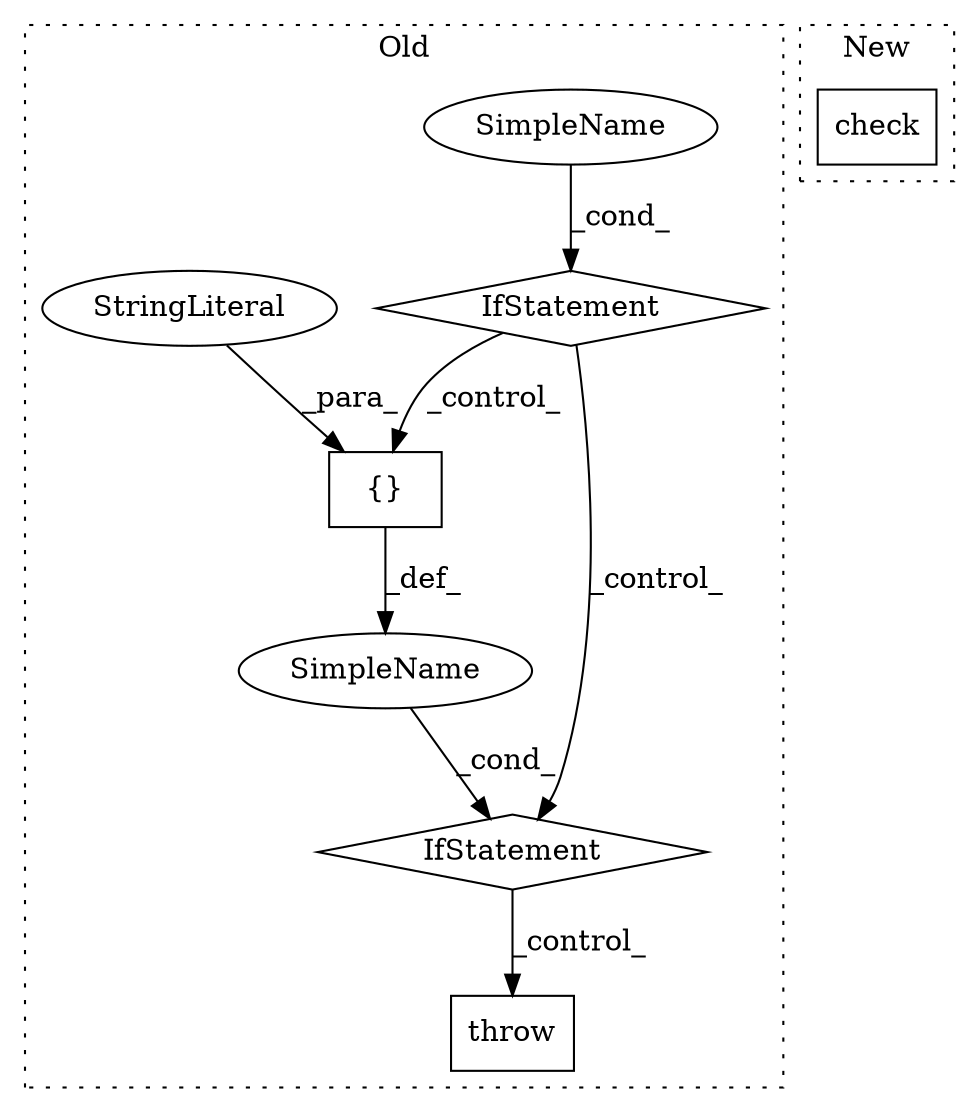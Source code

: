 digraph G {
subgraph cluster0 {
1 [label="{}" a="4" s="825,851" l="1,1" shape="box"];
3 [label="IfStatement" a="25" s="648,664" l="4,2" shape="diamond"];
4 [label="SimpleName" a="42" s="652" l="12" shape="ellipse"];
5 [label="IfStatement" a="25" s="782,852" l="12,2" shape="diamond"];
6 [label="SimpleName" a="42" s="" l="" shape="ellipse"];
7 [label="throw" a="53" s="866" l="6" shape="box"];
8 [label="StringLiteral" a="45" s="840" l="11" shape="ellipse"];
label = "Old";
style="dotted";
}
subgraph cluster1 {
2 [label="check" a="32" s="696,727" l="6,1" shape="box"];
label = "New";
style="dotted";
}
1 -> 6 [label="_def_"];
3 -> 1 [label="_control_"];
3 -> 5 [label="_control_"];
4 -> 3 [label="_cond_"];
5 -> 7 [label="_control_"];
6 -> 5 [label="_cond_"];
8 -> 1 [label="_para_"];
}